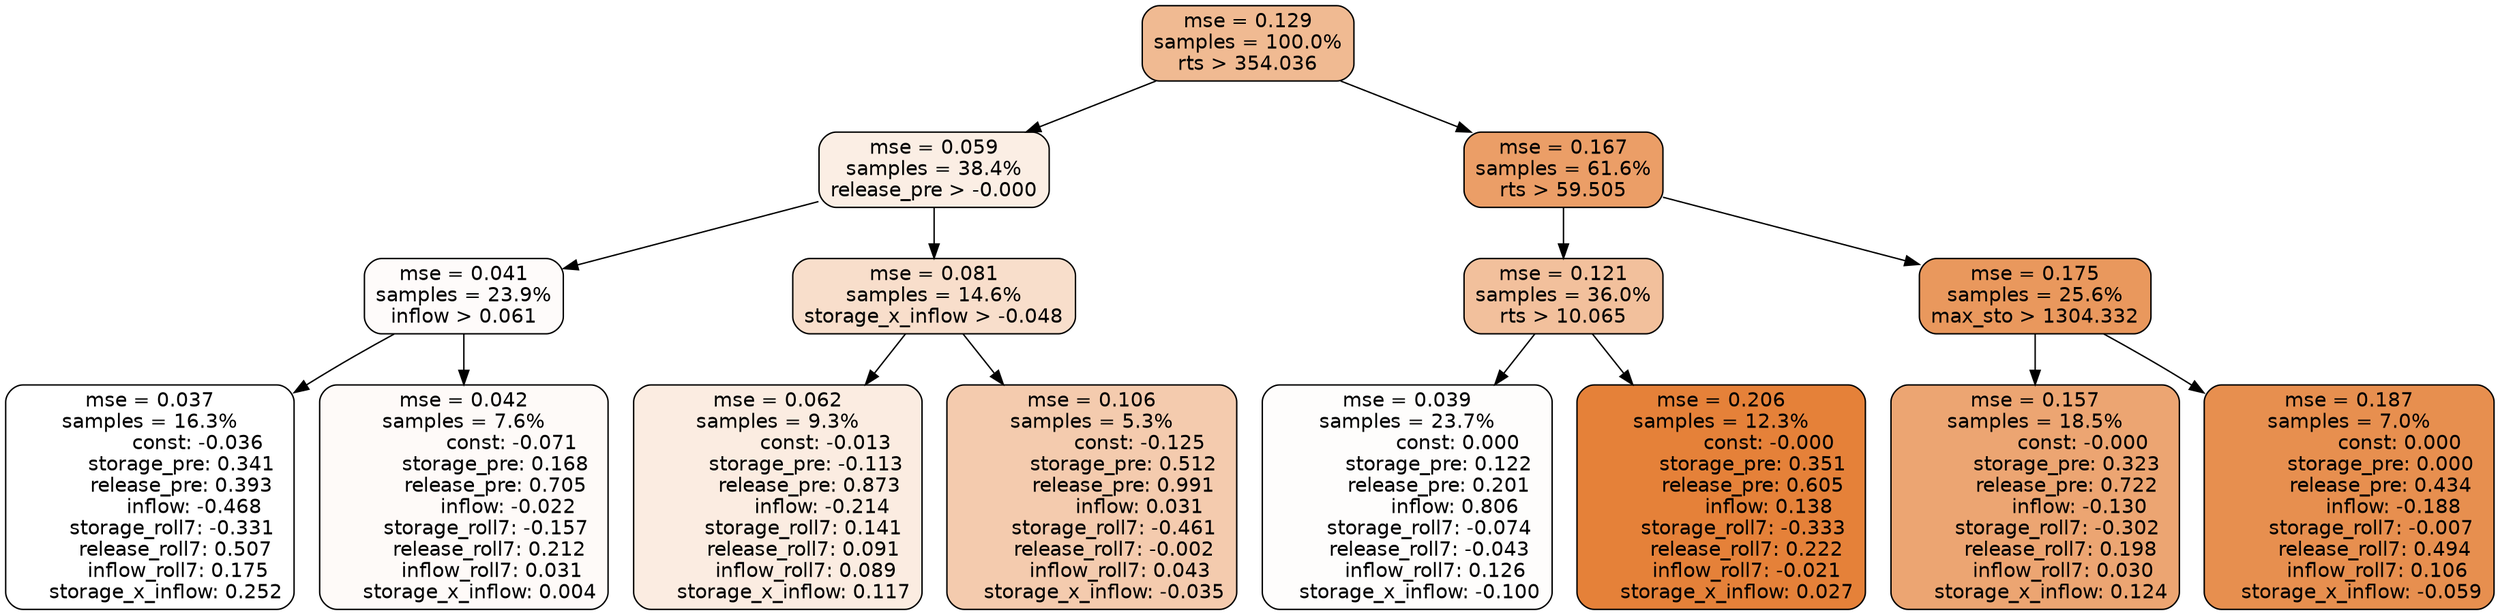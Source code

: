 digraph tree {
node [shape=rectangle, style="filled, rounded", color="black", fontname=helvetica] ;
edge [fontname=helvetica] ;
	"0" [label="mse = 0.129
samples = 100.0%
rts > 354.036", fillcolor="#f0ba92"]
	"8" [label="mse = 0.059
samples = 38.4%
release_pre > -0.000", fillcolor="#fbeee4"]
	"1" [label="mse = 0.167
samples = 61.6%
rts > 59.505", fillcolor="#eb9e67"]
	"9" [label="mse = 0.041
samples = 23.9%
inflow > 0.061", fillcolor="#fefbfa"]
	"12" [label="mse = 0.081
samples = 14.6%
storage_x_inflow > -0.048", fillcolor="#f8decb"]
	"2" [label="mse = 0.121
samples = 36.0%
rts > 10.065", fillcolor="#f2c09c"]
	"5" [label="mse = 0.175
samples = 25.6%
max_sto > 1304.332", fillcolor="#e9985d"]
	"10" [label="mse = 0.037
samples = 16.3%
               const: -0.036
          storage_pre: 0.341
          release_pre: 0.393
              inflow: -0.468
       storage_roll7: -0.331
        release_roll7: 0.507
         inflow_roll7: 0.175
     storage_x_inflow: 0.252", fillcolor="#ffffff"]
	"11" [label="mse = 0.042
samples = 7.6%
               const: -0.071
          storage_pre: 0.168
          release_pre: 0.705
              inflow: -0.022
       storage_roll7: -0.157
        release_roll7: 0.212
         inflow_roll7: 0.031
     storage_x_inflow: 0.004", fillcolor="#fefaf8"]
	"13" [label="mse = 0.062
samples = 9.3%
               const: -0.013
         storage_pre: -0.113
          release_pre: 0.873
              inflow: -0.214
        storage_roll7: 0.141
        release_roll7: 0.091
         inflow_roll7: 0.089
     storage_x_inflow: 0.117", fillcolor="#fbece1"]
	"14" [label="mse = 0.106
samples = 5.3%
               const: -0.125
          storage_pre: 0.512
          release_pre: 0.991
               inflow: 0.031
       storage_roll7: -0.461
       release_roll7: -0.002
         inflow_roll7: 0.043
    storage_x_inflow: -0.035", fillcolor="#f4cbae"]
	"3" [label="mse = 0.039
samples = 23.7%
                const: 0.000
          storage_pre: 0.122
          release_pre: 0.201
               inflow: 0.806
       storage_roll7: -0.074
       release_roll7: -0.043
         inflow_roll7: 0.126
    storage_x_inflow: -0.100", fillcolor="#fefdfc"]
	"4" [label="mse = 0.206
samples = 12.3%
               const: -0.000
          storage_pre: 0.351
          release_pre: 0.605
               inflow: 0.138
       storage_roll7: -0.333
        release_roll7: 0.222
        inflow_roll7: -0.021
     storage_x_inflow: 0.027", fillcolor="#e58139"]
	"6" [label="mse = 0.157
samples = 18.5%
               const: -0.000
          storage_pre: 0.323
          release_pre: 0.722
              inflow: -0.130
       storage_roll7: -0.302
        release_roll7: 0.198
         inflow_roll7: 0.030
     storage_x_inflow: 0.124", fillcolor="#eca572"]
	"7" [label="mse = 0.187
samples = 7.0%
                const: 0.000
          storage_pre: 0.000
          release_pre: 0.434
              inflow: -0.188
       storage_roll7: -0.007
        release_roll7: 0.494
         inflow_roll7: 0.106
    storage_x_inflow: -0.059", fillcolor="#e78f4f"]

	"0" -> "1"
	"0" -> "8"
	"8" -> "9"
	"8" -> "12"
	"1" -> "2"
	"1" -> "5"
	"9" -> "10"
	"9" -> "11"
	"12" -> "13"
	"12" -> "14"
	"2" -> "3"
	"2" -> "4"
	"5" -> "6"
	"5" -> "7"
}